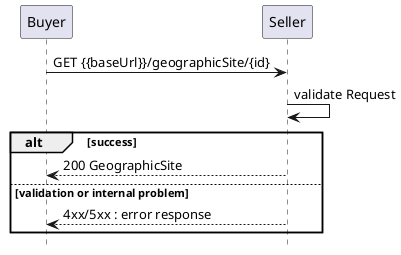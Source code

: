 @startuml

hide footbox

participant Buyer
participant Seller

Buyer -> Seller : GET {{baseUrl}}/geographicSite/{id}

Seller -> Seller : validate Request

alt success
    Buyer <-- Seller : 200 GeographicSite
else validation or internal problem
    Buyer <-- Seller: 4xx/5xx : error response
end
@enduml